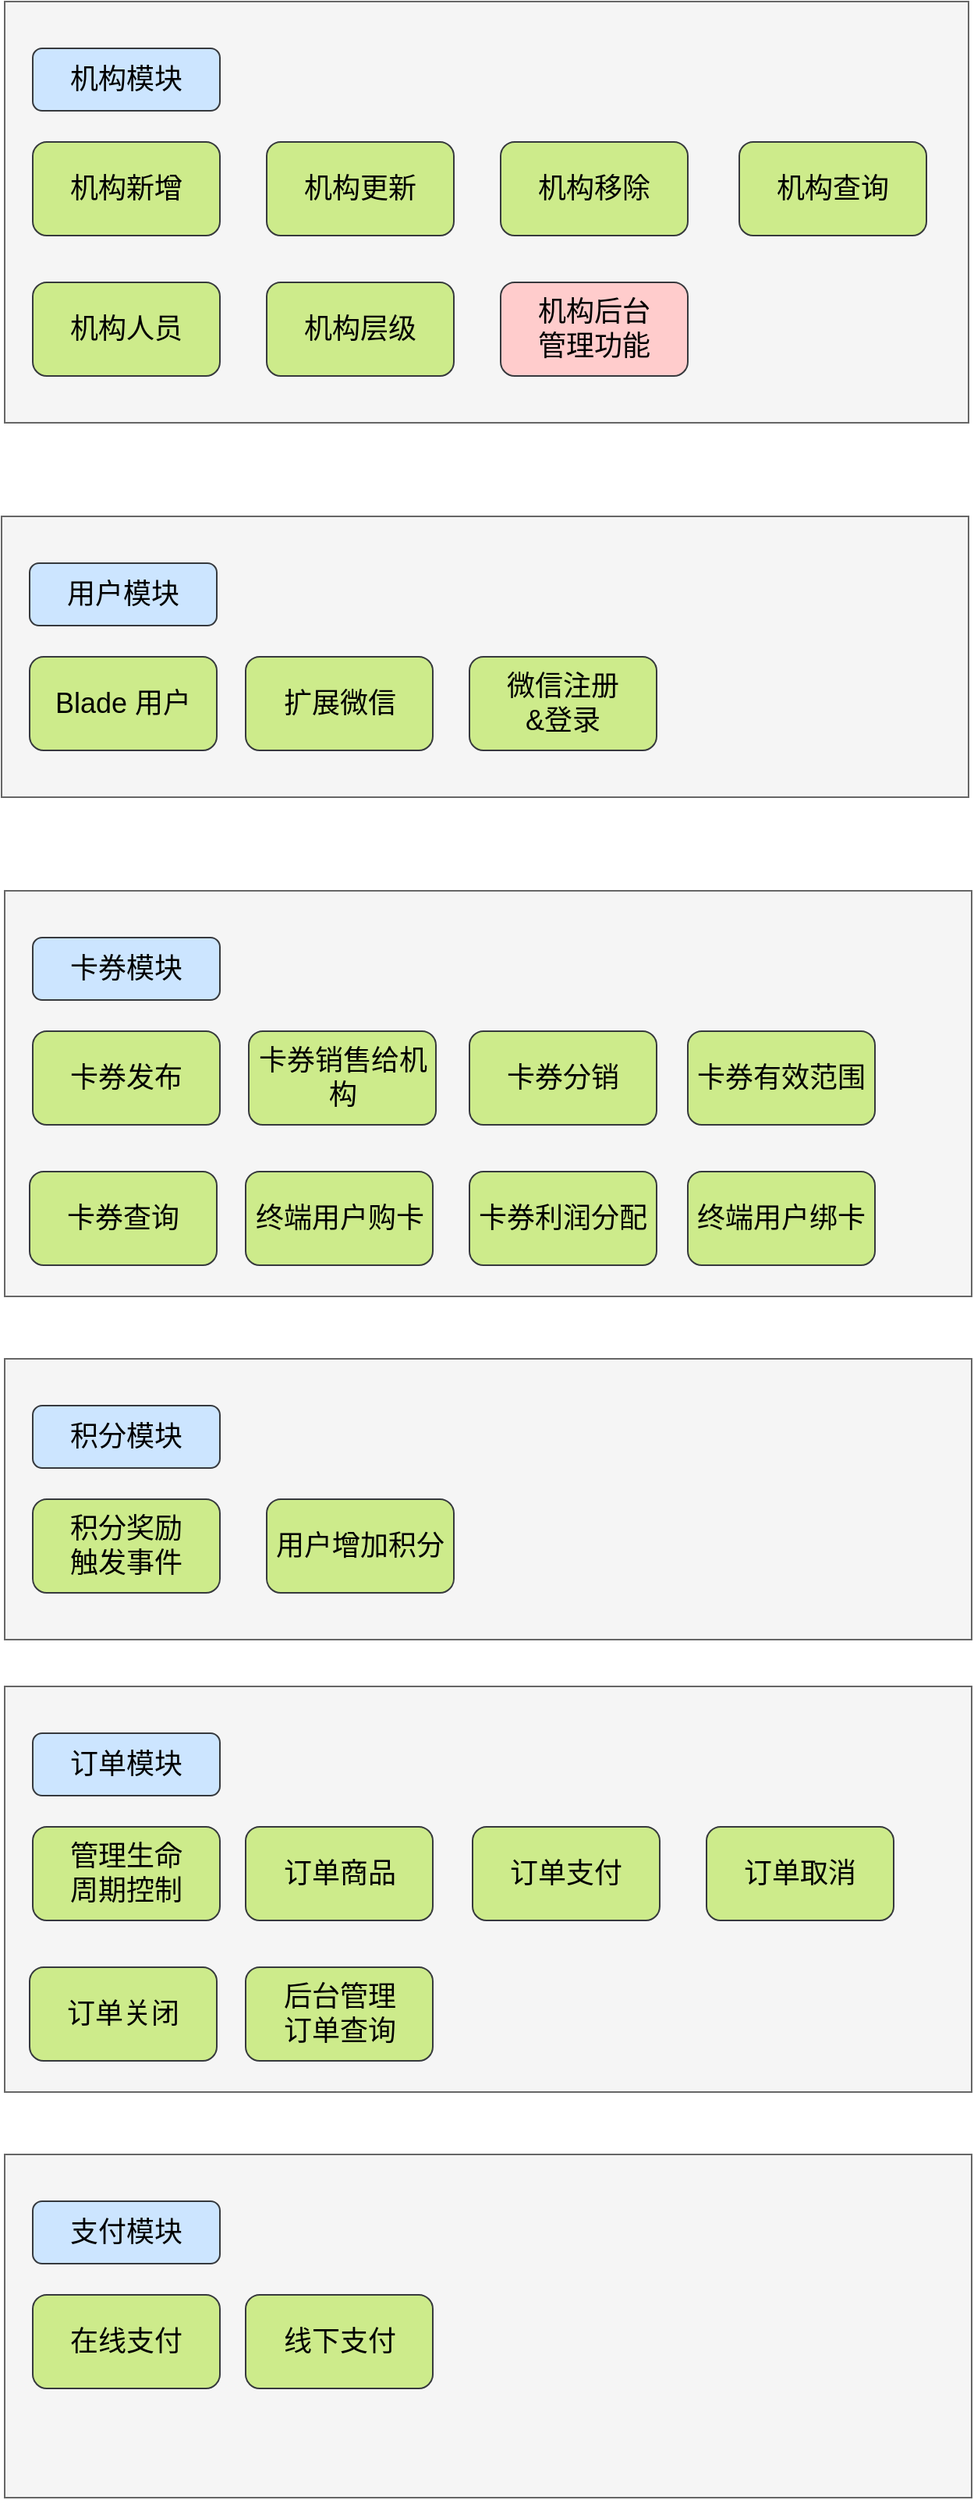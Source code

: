 <mxfile version="20.6.0" type="github">
  <diagram id="eNkfV0XAbYjv7dDU_iYc" name="第 1 页">
    <mxGraphModel dx="1835" dy="1053" grid="1" gridSize="10" guides="1" tooltips="1" connect="1" arrows="1" fold="1" page="1" pageScale="1" pageWidth="413" pageHeight="291" math="0" shadow="0">
      <root>
        <mxCell id="0" />
        <mxCell id="1" parent="0" />
        <mxCell id="SsoEdK-T8yu-xdgHH_tw-1" value="" style="rounded=0;whiteSpace=wrap;html=1;fillColor=#f5f5f5;fontColor=#333333;strokeColor=#666666;" vertex="1" parent="1">
          <mxGeometry x="-70" y="-190" width="618" height="270" as="geometry" />
        </mxCell>
        <mxCell id="SsoEdK-T8yu-xdgHH_tw-2" value="&lt;font style=&quot;font-size: 18px;&quot;&gt;机构新增&lt;/font&gt;" style="rounded=1;whiteSpace=wrap;html=1;fillColor=#cdeb8b;strokeColor=#36393d;" vertex="1" parent="1">
          <mxGeometry x="-52" y="-100" width="120" height="60" as="geometry" />
        </mxCell>
        <mxCell id="SsoEdK-T8yu-xdgHH_tw-3" value="&lt;font style=&quot;font-size: 18px;&quot;&gt;机构更新&lt;/font&gt;" style="rounded=1;whiteSpace=wrap;html=1;fillColor=#cdeb8b;strokeColor=#36393d;" vertex="1" parent="1">
          <mxGeometry x="98" y="-100" width="120" height="60" as="geometry" />
        </mxCell>
        <mxCell id="SsoEdK-T8yu-xdgHH_tw-4" value="&lt;font style=&quot;font-size: 18px;&quot;&gt;机构移除&lt;/font&gt;" style="rounded=1;whiteSpace=wrap;html=1;fillColor=#cdeb8b;strokeColor=#36393d;" vertex="1" parent="1">
          <mxGeometry x="248" y="-100" width="120" height="60" as="geometry" />
        </mxCell>
        <mxCell id="SsoEdK-T8yu-xdgHH_tw-5" value="&lt;font style=&quot;font-size: 18px;&quot;&gt;机构查询&lt;/font&gt;" style="rounded=1;whiteSpace=wrap;html=1;fillColor=#cdeb8b;strokeColor=#36393d;" vertex="1" parent="1">
          <mxGeometry x="401" y="-100" width="120" height="60" as="geometry" />
        </mxCell>
        <mxCell id="SsoEdK-T8yu-xdgHH_tw-6" value="&lt;font style=&quot;font-size: 18px;&quot;&gt;机构层级&lt;/font&gt;" style="rounded=1;whiteSpace=wrap;html=1;fillColor=#cdeb8b;strokeColor=#36393d;" vertex="1" parent="1">
          <mxGeometry x="98" y="-10" width="120" height="60" as="geometry" />
        </mxCell>
        <mxCell id="SsoEdK-T8yu-xdgHH_tw-7" value="&lt;font style=&quot;font-size: 18px;&quot;&gt;机构人员&lt;/font&gt;" style="rounded=1;whiteSpace=wrap;html=1;fillColor=#cdeb8b;strokeColor=#36393d;" vertex="1" parent="1">
          <mxGeometry x="-52" y="-10" width="120" height="60" as="geometry" />
        </mxCell>
        <mxCell id="SsoEdK-T8yu-xdgHH_tw-8" value="&lt;font style=&quot;font-size: 18px;&quot;&gt;机构模块&lt;/font&gt;" style="rounded=1;whiteSpace=wrap;html=1;fillColor=#cce5ff;strokeColor=#36393d;" vertex="1" parent="1">
          <mxGeometry x="-52" y="-160" width="120" height="40" as="geometry" />
        </mxCell>
        <mxCell id="SsoEdK-T8yu-xdgHH_tw-9" value="&lt;font style=&quot;font-size: 18px;&quot;&gt;机构后台&lt;br&gt;管理功能&lt;/font&gt;" style="rounded=1;whiteSpace=wrap;html=1;fillColor=#ffcccc;strokeColor=#36393d;" vertex="1" parent="1">
          <mxGeometry x="248" y="-10" width="120" height="60" as="geometry" />
        </mxCell>
        <mxCell id="SsoEdK-T8yu-xdgHH_tw-10" value="" style="rounded=0;whiteSpace=wrap;html=1;fillColor=#f5f5f5;fontColor=#333333;strokeColor=#666666;" vertex="1" parent="1">
          <mxGeometry x="-72" y="140" width="620" height="180" as="geometry" />
        </mxCell>
        <mxCell id="SsoEdK-T8yu-xdgHH_tw-11" value="&lt;span style=&quot;font-size: 18px;&quot;&gt;Blade 用户&lt;/span&gt;" style="rounded=1;whiteSpace=wrap;html=1;fillColor=#cdeb8b;strokeColor=#36393d;" vertex="1" parent="1">
          <mxGeometry x="-54" y="230" width="120" height="60" as="geometry" />
        </mxCell>
        <mxCell id="SsoEdK-T8yu-xdgHH_tw-12" value="&lt;font style=&quot;font-size: 18px;&quot;&gt;微信注册&lt;br&gt;&amp;amp;登录&lt;/font&gt;" style="rounded=1;whiteSpace=wrap;html=1;fillColor=#cdeb8b;strokeColor=#36393d;" vertex="1" parent="1">
          <mxGeometry x="228" y="230" width="120" height="60" as="geometry" />
        </mxCell>
        <mxCell id="SsoEdK-T8yu-xdgHH_tw-17" value="&lt;font style=&quot;font-size: 18px;&quot;&gt;用户模块&lt;/font&gt;" style="rounded=1;whiteSpace=wrap;html=1;fillColor=#cce5ff;strokeColor=#36393d;" vertex="1" parent="1">
          <mxGeometry x="-54" y="170" width="120" height="40" as="geometry" />
        </mxCell>
        <mxCell id="SsoEdK-T8yu-xdgHH_tw-21" value="&lt;span style=&quot;font-size: 18px;&quot;&gt;扩展微信&lt;/span&gt;" style="rounded=1;whiteSpace=wrap;html=1;fillColor=#cdeb8b;strokeColor=#36393d;" vertex="1" parent="1">
          <mxGeometry x="84.5" y="230" width="120" height="60" as="geometry" />
        </mxCell>
        <mxCell id="SsoEdK-T8yu-xdgHH_tw-23" value="" style="rounded=0;whiteSpace=wrap;html=1;fillColor=#f5f5f5;fontColor=#333333;strokeColor=#666666;" vertex="1" parent="1">
          <mxGeometry x="-70" y="380" width="620" height="260" as="geometry" />
        </mxCell>
        <mxCell id="SsoEdK-T8yu-xdgHH_tw-24" value="&lt;span style=&quot;font-size: 18px;&quot;&gt;卡券发布&lt;/span&gt;" style="rounded=1;whiteSpace=wrap;html=1;fillColor=#cdeb8b;strokeColor=#36393d;" vertex="1" parent="1">
          <mxGeometry x="-52" y="470" width="120" height="60" as="geometry" />
        </mxCell>
        <mxCell id="SsoEdK-T8yu-xdgHH_tw-25" value="&lt;span style=&quot;font-size: 18px;&quot;&gt;卡券销售给机构&lt;/span&gt;" style="rounded=1;whiteSpace=wrap;html=1;fillColor=#cdeb8b;strokeColor=#36393d;" vertex="1" parent="1">
          <mxGeometry x="86.5" y="470" width="120" height="60" as="geometry" />
        </mxCell>
        <mxCell id="SsoEdK-T8yu-xdgHH_tw-26" value="&lt;font style=&quot;font-size: 18px;&quot;&gt;卡券模块&lt;/font&gt;" style="rounded=1;whiteSpace=wrap;html=1;fillColor=#cce5ff;strokeColor=#36393d;" vertex="1" parent="1">
          <mxGeometry x="-52" y="410" width="120" height="40" as="geometry" />
        </mxCell>
        <mxCell id="SsoEdK-T8yu-xdgHH_tw-27" value="&lt;span style=&quot;font-size: 18px;&quot;&gt;卡券分销&lt;/span&gt;" style="rounded=1;whiteSpace=wrap;html=1;fillColor=#cdeb8b;strokeColor=#36393d;" vertex="1" parent="1">
          <mxGeometry x="228" y="470" width="120" height="60" as="geometry" />
        </mxCell>
        <mxCell id="SsoEdK-T8yu-xdgHH_tw-28" value="&lt;span style=&quot;font-size: 18px;&quot;&gt;卡券有效范围&lt;/span&gt;" style="rounded=1;whiteSpace=wrap;html=1;fillColor=#cdeb8b;strokeColor=#36393d;" vertex="1" parent="1">
          <mxGeometry x="368" y="470" width="120" height="60" as="geometry" />
        </mxCell>
        <mxCell id="SsoEdK-T8yu-xdgHH_tw-29" value="&lt;span style=&quot;font-size: 18px;&quot;&gt;卡券查询&lt;/span&gt;" style="rounded=1;whiteSpace=wrap;html=1;fillColor=#cdeb8b;strokeColor=#36393d;" vertex="1" parent="1">
          <mxGeometry x="-54" y="560" width="120" height="60" as="geometry" />
        </mxCell>
        <mxCell id="SsoEdK-T8yu-xdgHH_tw-30" value="&lt;span style=&quot;font-size: 18px;&quot;&gt;终端用户购卡&lt;/span&gt;" style="rounded=1;whiteSpace=wrap;html=1;fillColor=#cdeb8b;strokeColor=#36393d;" vertex="1" parent="1">
          <mxGeometry x="84.5" y="560" width="120" height="60" as="geometry" />
        </mxCell>
        <mxCell id="SsoEdK-T8yu-xdgHH_tw-31" value="&lt;span style=&quot;font-size: 18px;&quot;&gt;卡券利润分配&lt;/span&gt;" style="rounded=1;whiteSpace=wrap;html=1;fillColor=#cdeb8b;strokeColor=#36393d;" vertex="1" parent="1">
          <mxGeometry x="228" y="560" width="120" height="60" as="geometry" />
        </mxCell>
        <mxCell id="SsoEdK-T8yu-xdgHH_tw-32" value="&lt;span style=&quot;font-size: 18px;&quot;&gt;终端用户绑卡&lt;/span&gt;" style="rounded=1;whiteSpace=wrap;html=1;fillColor=#cdeb8b;strokeColor=#36393d;" vertex="1" parent="1">
          <mxGeometry x="368" y="560" width="120" height="60" as="geometry" />
        </mxCell>
        <mxCell id="SsoEdK-T8yu-xdgHH_tw-33" value="" style="rounded=0;whiteSpace=wrap;html=1;fillColor=#f5f5f5;fontColor=#333333;strokeColor=#666666;" vertex="1" parent="1">
          <mxGeometry x="-70" y="680" width="620" height="180" as="geometry" />
        </mxCell>
        <mxCell id="SsoEdK-T8yu-xdgHH_tw-34" value="&lt;span style=&quot;font-size: 18px;&quot;&gt;积分奖励&lt;br&gt;触发事件&lt;/span&gt;" style="rounded=1;whiteSpace=wrap;html=1;fillColor=#cdeb8b;strokeColor=#36393d;" vertex="1" parent="1">
          <mxGeometry x="-52" y="770" width="120" height="60" as="geometry" />
        </mxCell>
        <mxCell id="SsoEdK-T8yu-xdgHH_tw-36" value="&lt;font style=&quot;font-size: 18px;&quot;&gt;积分模块&lt;/font&gt;" style="rounded=1;whiteSpace=wrap;html=1;fillColor=#cce5ff;strokeColor=#36393d;" vertex="1" parent="1">
          <mxGeometry x="-52" y="710" width="120" height="40" as="geometry" />
        </mxCell>
        <mxCell id="SsoEdK-T8yu-xdgHH_tw-42" value="&lt;span style=&quot;font-size: 18px;&quot;&gt;用户增加积分&lt;/span&gt;" style="rounded=1;whiteSpace=wrap;html=1;fillColor=#cdeb8b;strokeColor=#36393d;" vertex="1" parent="1">
          <mxGeometry x="98" y="770" width="120" height="60" as="geometry" />
        </mxCell>
        <mxCell id="SsoEdK-T8yu-xdgHH_tw-43" value="" style="rounded=0;whiteSpace=wrap;html=1;fillColor=#f5f5f5;fontColor=#333333;strokeColor=#666666;" vertex="1" parent="1">
          <mxGeometry x="-70" y="890" width="620" height="260" as="geometry" />
        </mxCell>
        <mxCell id="SsoEdK-T8yu-xdgHH_tw-44" value="&lt;span style=&quot;font-size: 18px;&quot;&gt;管理生命&lt;br&gt;周期控制&lt;/span&gt;" style="rounded=1;whiteSpace=wrap;html=1;fillColor=#cdeb8b;strokeColor=#36393d;" vertex="1" parent="1">
          <mxGeometry x="-52" y="980" width="120" height="60" as="geometry" />
        </mxCell>
        <mxCell id="SsoEdK-T8yu-xdgHH_tw-45" value="&lt;font style=&quot;font-size: 18px;&quot;&gt;订单模块&lt;/font&gt;" style="rounded=1;whiteSpace=wrap;html=1;fillColor=#cce5ff;strokeColor=#36393d;" vertex="1" parent="1">
          <mxGeometry x="-52" y="920" width="120" height="40" as="geometry" />
        </mxCell>
        <mxCell id="SsoEdK-T8yu-xdgHH_tw-46" value="&lt;span style=&quot;font-size: 18px;&quot;&gt;后台管理&lt;br&gt;订单查询&lt;/span&gt;" style="rounded=1;whiteSpace=wrap;html=1;fillColor=#cdeb8b;strokeColor=#36393d;" vertex="1" parent="1">
          <mxGeometry x="84.5" y="1070" width="120" height="60" as="geometry" />
        </mxCell>
        <mxCell id="SsoEdK-T8yu-xdgHH_tw-47" value="&lt;span style=&quot;font-size: 18px;&quot;&gt;订单商品&lt;/span&gt;" style="rounded=1;whiteSpace=wrap;html=1;fillColor=#cdeb8b;strokeColor=#36393d;" vertex="1" parent="1">
          <mxGeometry x="84.5" y="980" width="120" height="60" as="geometry" />
        </mxCell>
        <mxCell id="SsoEdK-T8yu-xdgHH_tw-48" value="&lt;span style=&quot;font-size: 18px;&quot;&gt;订单支付&lt;/span&gt;" style="rounded=1;whiteSpace=wrap;html=1;fillColor=#cdeb8b;strokeColor=#36393d;" vertex="1" parent="1">
          <mxGeometry x="230" y="980" width="120" height="60" as="geometry" />
        </mxCell>
        <mxCell id="SsoEdK-T8yu-xdgHH_tw-49" value="&lt;span style=&quot;font-size: 18px;&quot;&gt;订单取消&lt;/span&gt;" style="rounded=1;whiteSpace=wrap;html=1;fillColor=#cdeb8b;strokeColor=#36393d;" vertex="1" parent="1">
          <mxGeometry x="380" y="980" width="120" height="60" as="geometry" />
        </mxCell>
        <mxCell id="SsoEdK-T8yu-xdgHH_tw-50" value="&lt;span style=&quot;font-size: 18px;&quot;&gt;订单关闭&lt;/span&gt;" style="rounded=1;whiteSpace=wrap;html=1;fillColor=#cdeb8b;strokeColor=#36393d;" vertex="1" parent="1">
          <mxGeometry x="-54" y="1070" width="120" height="60" as="geometry" />
        </mxCell>
        <mxCell id="SsoEdK-T8yu-xdgHH_tw-51" value="" style="rounded=0;whiteSpace=wrap;html=1;fillColor=#f5f5f5;fontColor=#333333;strokeColor=#666666;" vertex="1" parent="1">
          <mxGeometry x="-70" y="1190" width="620" height="220" as="geometry" />
        </mxCell>
        <mxCell id="SsoEdK-T8yu-xdgHH_tw-52" value="&lt;span style=&quot;font-size: 18px;&quot;&gt;在线支付&lt;/span&gt;" style="rounded=1;whiteSpace=wrap;html=1;fillColor=#cdeb8b;strokeColor=#36393d;" vertex="1" parent="1">
          <mxGeometry x="-52" y="1280" width="120" height="60" as="geometry" />
        </mxCell>
        <mxCell id="SsoEdK-T8yu-xdgHH_tw-53" value="&lt;font style=&quot;font-size: 18px;&quot;&gt;支付模块&lt;/font&gt;" style="rounded=1;whiteSpace=wrap;html=1;fillColor=#cce5ff;strokeColor=#36393d;" vertex="1" parent="1">
          <mxGeometry x="-52" y="1220" width="120" height="40" as="geometry" />
        </mxCell>
        <mxCell id="SsoEdK-T8yu-xdgHH_tw-55" value="&lt;span style=&quot;font-size: 18px;&quot;&gt;线下支付&lt;/span&gt;" style="rounded=1;whiteSpace=wrap;html=1;fillColor=#cdeb8b;strokeColor=#36393d;" vertex="1" parent="1">
          <mxGeometry x="84.5" y="1280" width="120" height="60" as="geometry" />
        </mxCell>
      </root>
    </mxGraphModel>
  </diagram>
</mxfile>
